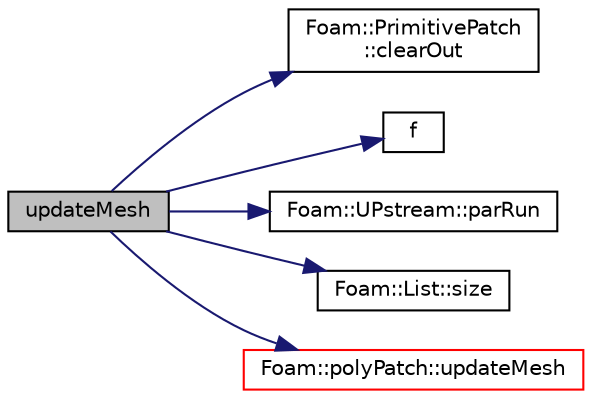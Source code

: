 digraph "updateMesh"
{
  bgcolor="transparent";
  edge [fontname="Helvetica",fontsize="10",labelfontname="Helvetica",labelfontsize="10"];
  node [fontname="Helvetica",fontsize="10",shape=record];
  rankdir="LR";
  Node351 [label="updateMesh",height=0.2,width=0.4,color="black", fillcolor="grey75", style="filled", fontcolor="black"];
  Node351 -> Node352 [color="midnightblue",fontsize="10",style="solid",fontname="Helvetica"];
  Node352 [label="Foam::PrimitivePatch\l::clearOut",height=0.2,width=0.4,color="black",URL="$a28693.html#af320697688df08f1438d37a86bcaf25d"];
  Node351 -> Node353 [color="midnightblue",fontsize="10",style="solid",fontname="Helvetica"];
  Node353 [label="f",height=0.2,width=0.4,color="black",URL="$a18335.html#a888be93833ac7a23170555c69c690288"];
  Node351 -> Node354 [color="midnightblue",fontsize="10",style="solid",fontname="Helvetica"];
  Node354 [label="Foam::UPstream::parRun",height=0.2,width=0.4,color="black",URL="$a27377.html#adbb27f04b5705440fb8b09f278059011",tooltip="Is this a parallel run? "];
  Node351 -> Node355 [color="midnightblue",fontsize="10",style="solid",fontname="Helvetica"];
  Node355 [label="Foam::List::size",height=0.2,width=0.4,color="black",URL="$a26833.html#a8a5f6fa29bd4b500caf186f60245b384",tooltip="Override size to be inconsistent with allocated storage. "];
  Node351 -> Node356 [color="midnightblue",fontsize="10",style="solid",fontname="Helvetica"];
  Node356 [label="Foam::polyPatch::updateMesh",height=0.2,width=0.4,color="red",URL="$a28633.html#a06139aa7a91eeed82560f0c3d03d1845",tooltip="Update of the patch topology. "];
}
